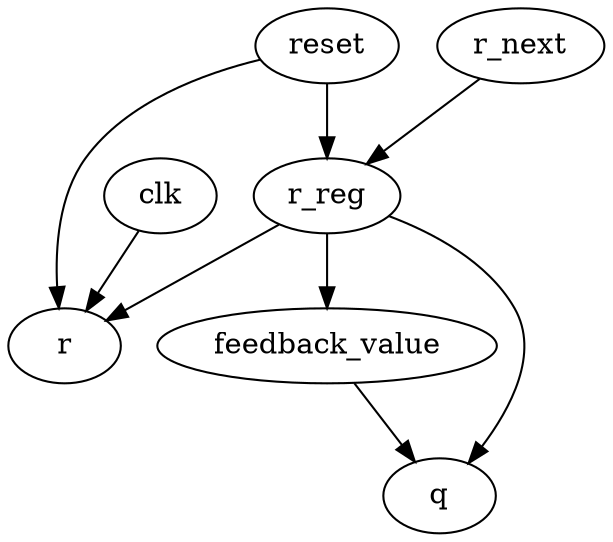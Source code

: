 strict digraph "" {
	reset -> r	[weight=1.0];
	reset -> r_reg	[weight=3.0];
	r_next -> r_reg	[weight=1.0];
	clk -> r	[weight=1.0];
	feedback_value -> q	[weight=1.0];
	r_reg -> feedback_value	[weight=1.0];
	r_reg -> q	[weight=1.0];
	r_reg -> r	[weight=1.0];
}
